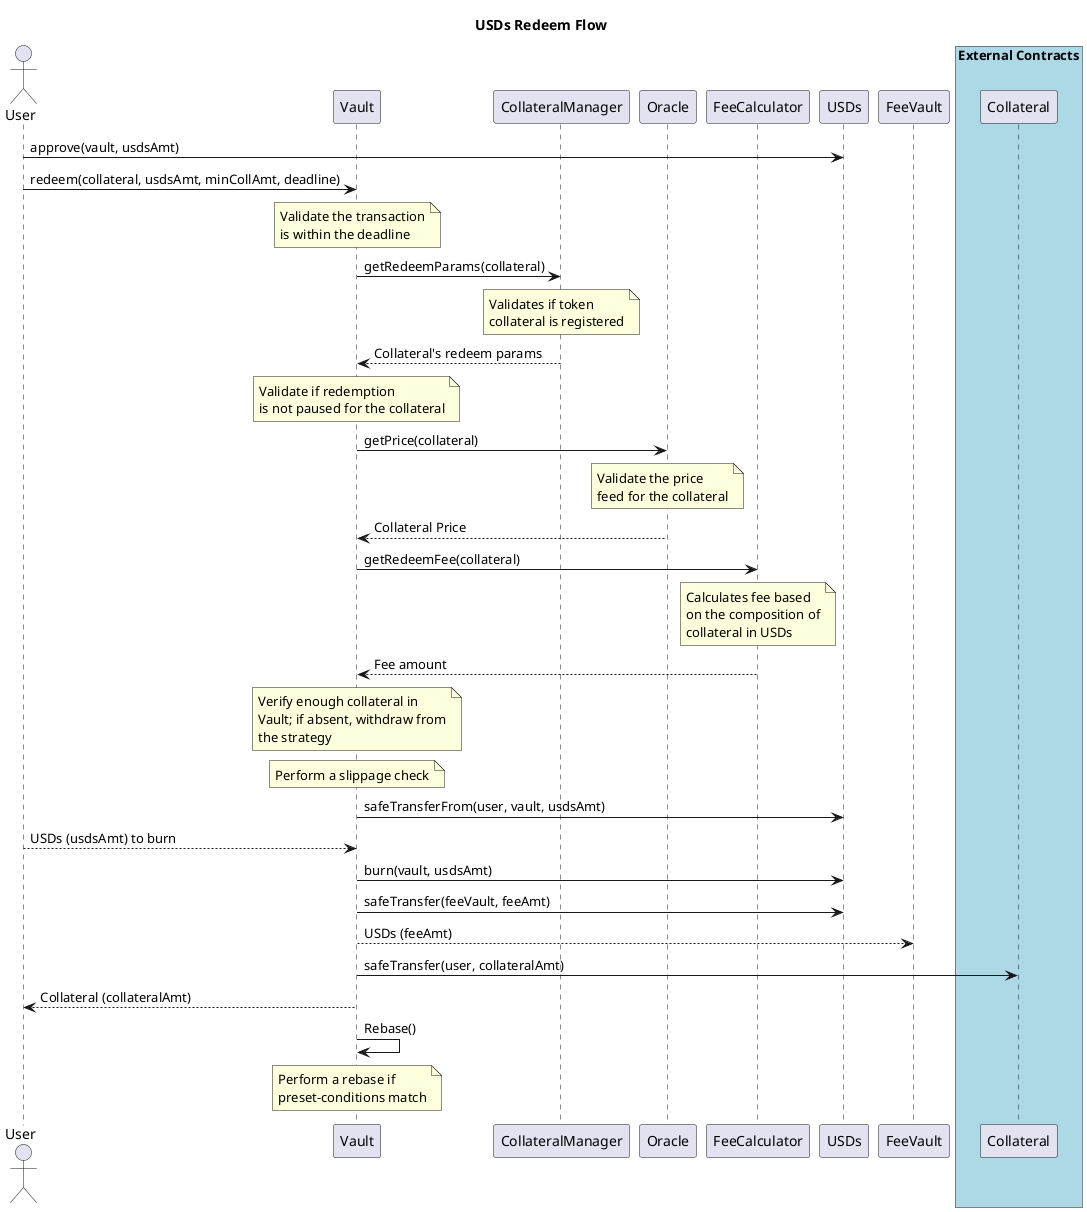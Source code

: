 @startuml USDs Redeem Flow

title USDs Redeem Flow
actor User
participant Vault
participant CollateralManager
participant Oracle
participant FeeCalculator
participant USDs
participant FeeVault
box "External Contracts" #LightBlue
    participant Collateral
end box

User -> USDs: approve(vault, usdsAmt)
User -> Vault: redeem(collateral, usdsAmt, minCollAmt, deadline)
note over Vault: Validate the transaction\nis within the deadline
Vault -> CollateralManager: getRedeemParams(collateral)
note over CollateralManager: Validates if token\ncollateral is registered
CollateralManager --> Vault: Collateral's redeem params
note over Vault: Validate if redemption\nis not paused for the collateral
Vault -> Oracle: getPrice(collateral)
note over Oracle: Validate the price\nfeed for the collateral
Oracle --> Vault: Collateral Price
Vault -> FeeCalculator: getRedeemFee(collateral)
note over FeeCalculator: Calculates fee based\non the composition of\ncollateral in USDs
FeeCalculator --> Vault: Fee amount
note over Vault: Verify enough collateral in\nVault; if absent, withdraw from\nthe strategy
note over Vault: Perform a slippage check
Vault -> USDs: safeTransferFrom(user, vault, usdsAmt)
User --> Vault: USDs (usdsAmt) to burn
Vault -> USDs: burn(vault, usdsAmt)
Vault -> USDs: safeTransfer(feeVault, feeAmt)
Vault --> FeeVault: USDs (feeAmt)
Vault -> Collateral: safeTransfer(user, collateralAmt)
Vault --> User: Collateral (collateralAmt)
Vault -> Vault: Rebase()
note over Vault: Perform a rebase if\npreset-conditions match

@enduml
